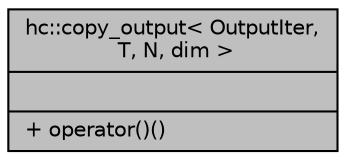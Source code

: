 digraph "hc::copy_output&lt; OutputIter, T, N, dim &gt;"
{
  edge [fontname="Helvetica",fontsize="10",labelfontname="Helvetica",labelfontsize="10"];
  node [fontname="Helvetica",fontsize="10",shape=record];
  Node1 [label="{hc::copy_output\< OutputIter,\l T, N, dim \>\n||+ operator()()\l}",height=0.2,width=0.4,color="black", fillcolor="grey75", style="filled", fontcolor="black"];
}
